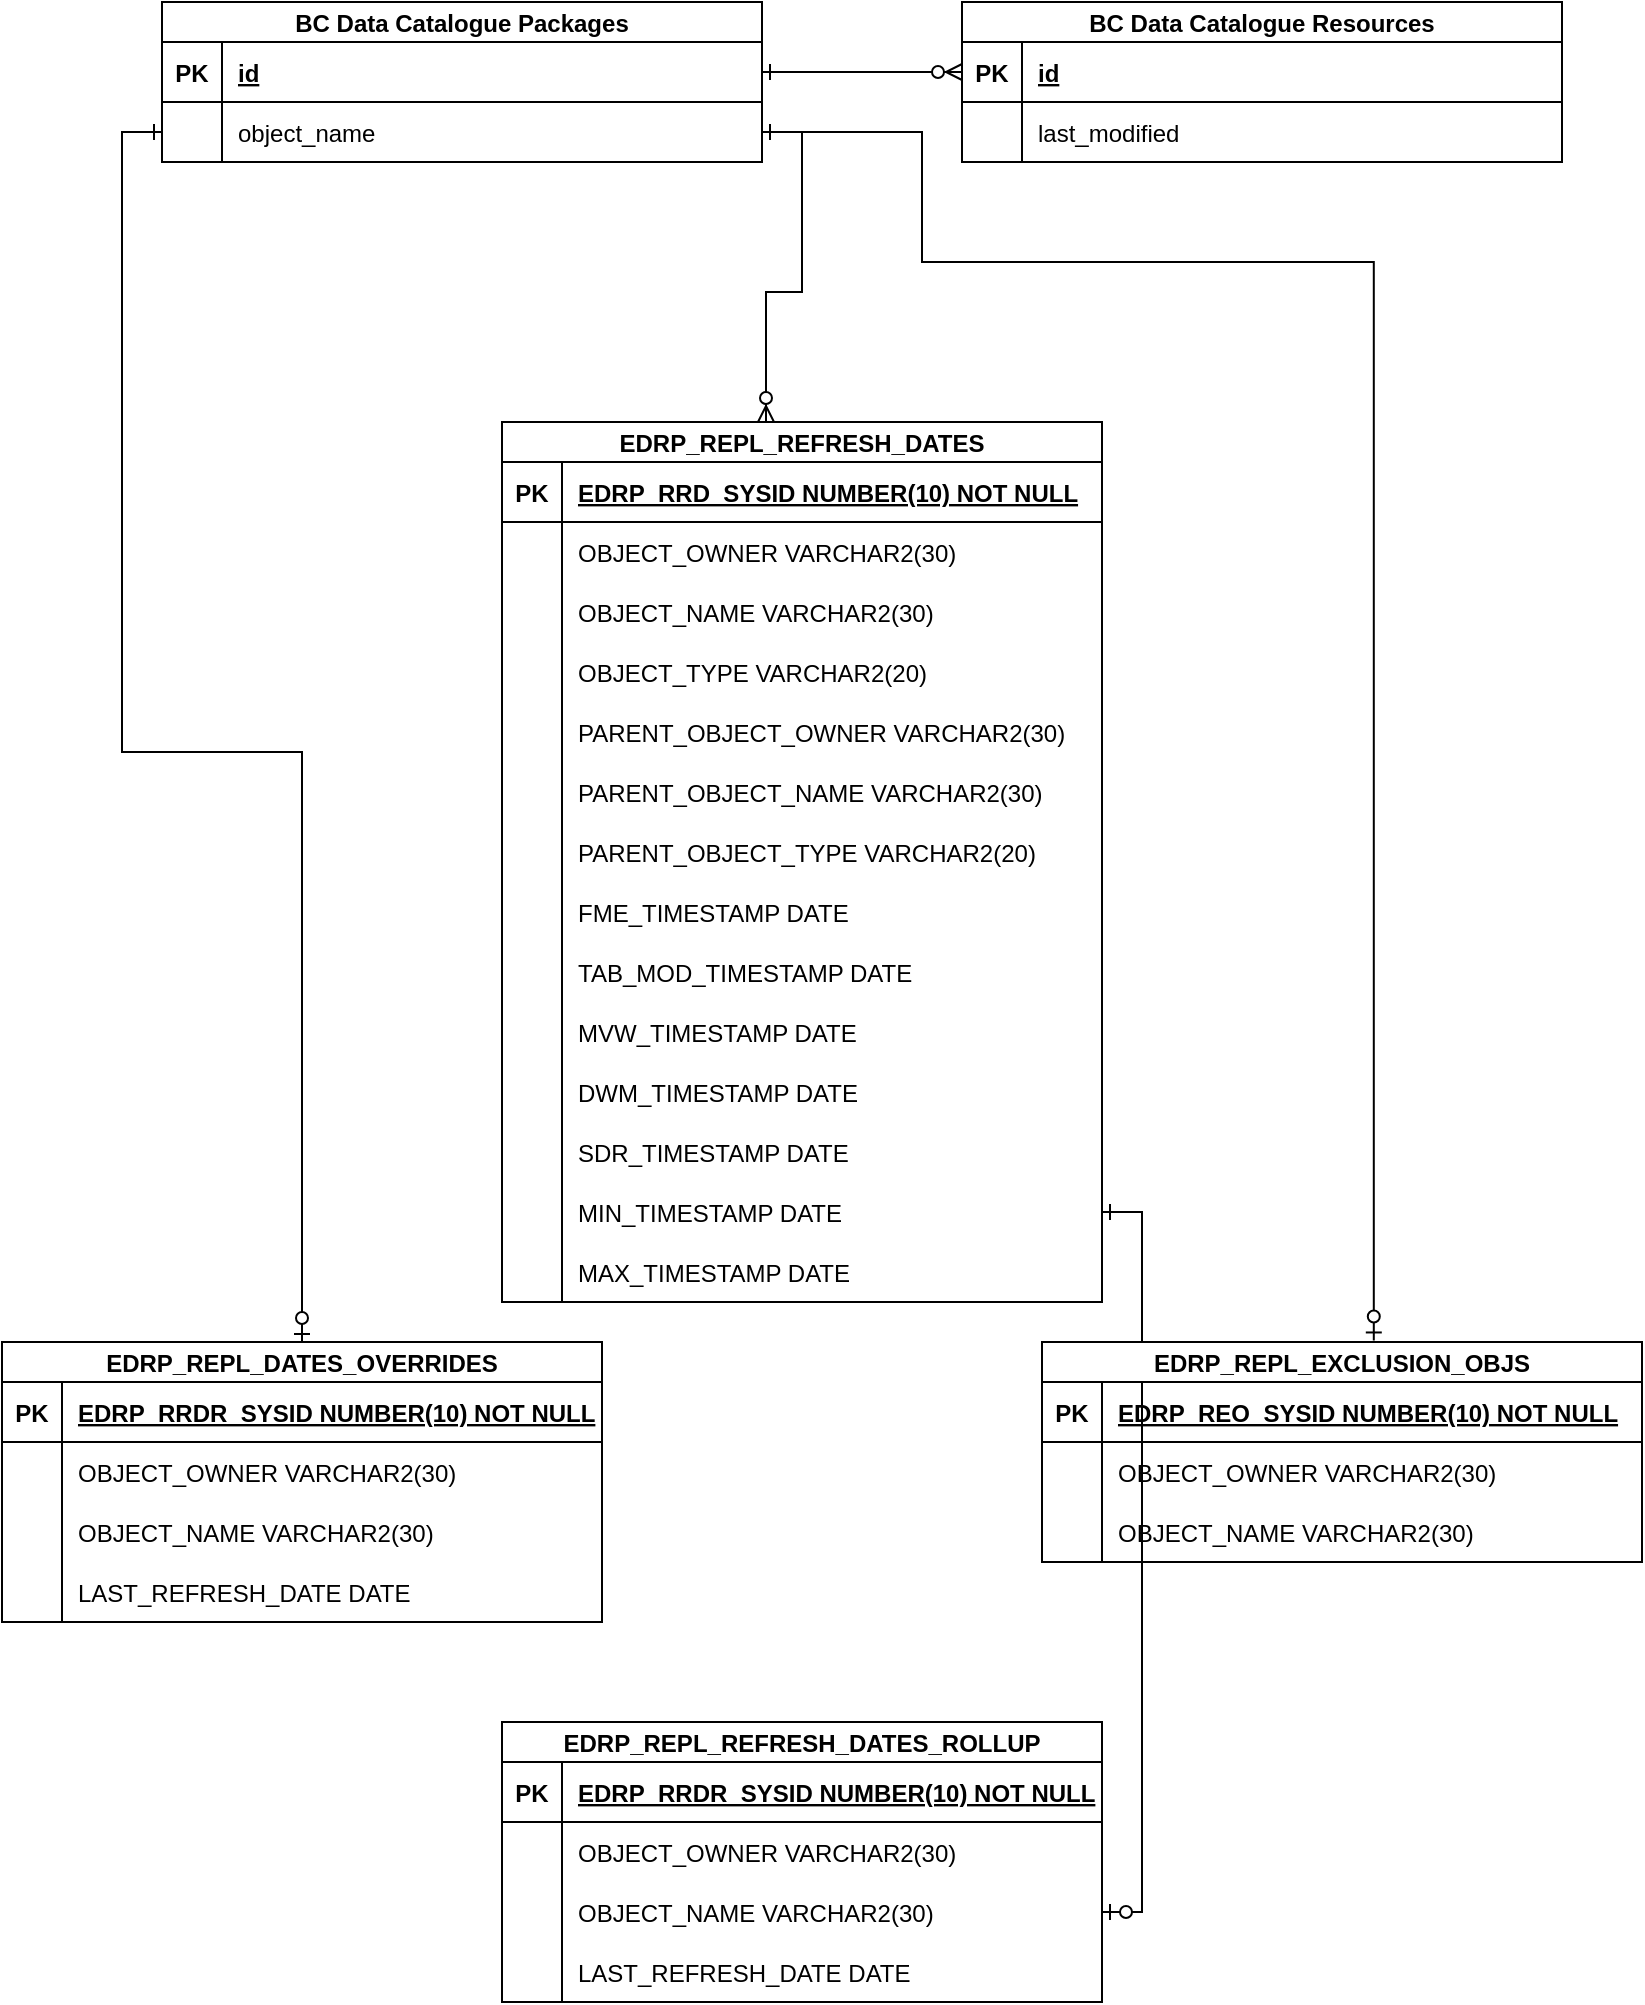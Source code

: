 <mxfile version="13.7.7" type="github">
  <diagram id="R2lEEEUBdFMjLlhIrx00" name="Page-1">
    <mxGraphModel dx="1550" dy="1813" grid="1" gridSize="10" guides="1" tooltips="1" connect="1" arrows="1" fold="1" page="1" pageScale="1" pageWidth="850" pageHeight="1100" math="0" shadow="0" extFonts="Permanent Marker^https://fonts.googleapis.com/css?family=Permanent+Marker">
      <root>
        <mxCell id="0" />
        <mxCell id="1" parent="0" />
        <mxCell id="LpbPCMTC6_ZlXAUZ8kHY-97" style="edgeStyle=orthogonalEdgeStyle;rounded=0;orthogonalLoop=1;jettySize=auto;html=1;exitX=1;exitY=0.5;exitDx=0;exitDy=0;startArrow=ERone;startFill=0;endArrow=ERzeroToOne;endFill=1;" edge="1" parent="1" source="LpbPCMTC6_ZlXAUZ8kHY-85" target="-gFBIiaaTFmmzirVs_EE-28">
          <mxGeometry relative="1" as="geometry" />
        </mxCell>
        <mxCell id="-gFBIiaaTFmmzirVs_EE-34" value="EDRP_REPL_REFRESH_DATES" style="shape=table;startSize=20;container=1;collapsible=1;childLayout=tableLayout;fixedRows=1;rowLines=0;fontStyle=1;align=center;resizeLast=1;" parent="1" vertex="1">
          <mxGeometry x="260" y="10" width="300" height="440" as="geometry">
            <mxRectangle x="120" y="120" width="100" height="30" as="alternateBounds" />
          </mxGeometry>
        </mxCell>
        <mxCell id="-gFBIiaaTFmmzirVs_EE-35" value="" style="shape=partialRectangle;collapsible=0;dropTarget=0;pointerEvents=0;fillColor=none;points=[[0,0.5],[1,0.5]];portConstraint=eastwest;top=0;left=0;right=0;bottom=1;" parent="-gFBIiaaTFmmzirVs_EE-34" vertex="1">
          <mxGeometry y="20" width="300" height="30" as="geometry" />
        </mxCell>
        <mxCell id="-gFBIiaaTFmmzirVs_EE-36" value="PK" style="shape=partialRectangle;overflow=hidden;connectable=0;fillColor=none;top=0;left=0;bottom=0;right=0;fontStyle=1;" parent="-gFBIiaaTFmmzirVs_EE-35" vertex="1">
          <mxGeometry width="30" height="30" as="geometry" />
        </mxCell>
        <mxCell id="-gFBIiaaTFmmzirVs_EE-37" value="EDRP_RRD_SYSID NUMBER(10) NOT NULL" style="shape=partialRectangle;overflow=hidden;connectable=0;fillColor=none;top=0;left=0;bottom=0;right=0;align=left;spacingLeft=6;fontStyle=5;" parent="-gFBIiaaTFmmzirVs_EE-35" vertex="1">
          <mxGeometry x="30" width="270" height="30" as="geometry" />
        </mxCell>
        <mxCell id="-gFBIiaaTFmmzirVs_EE-38" value="" style="shape=partialRectangle;collapsible=0;dropTarget=0;pointerEvents=0;fillColor=none;points=[[0,0.5],[1,0.5]];portConstraint=eastwest;top=0;left=0;right=0;bottom=0;" parent="-gFBIiaaTFmmzirVs_EE-34" vertex="1">
          <mxGeometry y="50" width="300" height="30" as="geometry" />
        </mxCell>
        <mxCell id="-gFBIiaaTFmmzirVs_EE-39" value="" style="shape=partialRectangle;overflow=hidden;connectable=0;fillColor=none;top=0;left=0;bottom=0;right=0;" parent="-gFBIiaaTFmmzirVs_EE-38" vertex="1">
          <mxGeometry width="30" height="30" as="geometry" />
        </mxCell>
        <mxCell id="-gFBIiaaTFmmzirVs_EE-40" value="OBJECT_OWNER VARCHAR2(30)" style="shape=partialRectangle;overflow=hidden;connectable=0;fillColor=none;top=0;left=0;bottom=0;right=0;align=left;spacingLeft=6;" parent="-gFBIiaaTFmmzirVs_EE-38" vertex="1">
          <mxGeometry x="30" width="270" height="30" as="geometry" />
        </mxCell>
        <mxCell id="-gFBIiaaTFmmzirVs_EE-41" value="" style="shape=partialRectangle;collapsible=0;dropTarget=0;pointerEvents=0;fillColor=none;points=[[0,0.5],[1,0.5]];portConstraint=eastwest;top=0;left=0;right=0;bottom=0;" parent="-gFBIiaaTFmmzirVs_EE-34" vertex="1">
          <mxGeometry y="80" width="300" height="30" as="geometry" />
        </mxCell>
        <mxCell id="-gFBIiaaTFmmzirVs_EE-42" value="" style="shape=partialRectangle;overflow=hidden;connectable=0;fillColor=none;top=0;left=0;bottom=0;right=0;" parent="-gFBIiaaTFmmzirVs_EE-41" vertex="1">
          <mxGeometry width="30" height="30" as="geometry" />
        </mxCell>
        <mxCell id="-gFBIiaaTFmmzirVs_EE-43" value="OBJECT_NAME VARCHAR2(30)" style="shape=partialRectangle;overflow=hidden;connectable=0;fillColor=none;top=0;left=0;bottom=0;right=0;align=left;spacingLeft=6;" parent="-gFBIiaaTFmmzirVs_EE-41" vertex="1">
          <mxGeometry x="30" width="270" height="30" as="geometry" />
        </mxCell>
        <mxCell id="-gFBIiaaTFmmzirVs_EE-44" value="" style="shape=partialRectangle;collapsible=0;dropTarget=0;pointerEvents=0;fillColor=none;points=[[0,0.5],[1,0.5]];portConstraint=eastwest;top=0;left=0;right=0;bottom=0;" parent="-gFBIiaaTFmmzirVs_EE-34" vertex="1">
          <mxGeometry y="110" width="300" height="30" as="geometry" />
        </mxCell>
        <mxCell id="-gFBIiaaTFmmzirVs_EE-45" value="" style="shape=partialRectangle;overflow=hidden;connectable=0;fillColor=none;top=0;left=0;bottom=0;right=0;" parent="-gFBIiaaTFmmzirVs_EE-44" vertex="1">
          <mxGeometry width="30" height="30" as="geometry" />
        </mxCell>
        <mxCell id="-gFBIiaaTFmmzirVs_EE-46" value="OBJECT_TYPE VARCHAR2(20)" style="shape=partialRectangle;overflow=hidden;connectable=0;fillColor=none;top=0;left=0;bottom=0;right=0;align=left;spacingLeft=6;" parent="-gFBIiaaTFmmzirVs_EE-44" vertex="1">
          <mxGeometry x="30" width="270" height="30" as="geometry" />
        </mxCell>
        <mxCell id="LpbPCMTC6_ZlXAUZ8kHY-16" value="" style="shape=partialRectangle;collapsible=0;dropTarget=0;pointerEvents=0;fillColor=none;points=[[0,0.5],[1,0.5]];portConstraint=eastwest;top=0;left=0;right=0;bottom=0;" vertex="1" parent="-gFBIiaaTFmmzirVs_EE-34">
          <mxGeometry y="140" width="300" height="30" as="geometry" />
        </mxCell>
        <mxCell id="LpbPCMTC6_ZlXAUZ8kHY-17" value="" style="shape=partialRectangle;overflow=hidden;connectable=0;fillColor=none;top=0;left=0;bottom=0;right=0;" vertex="1" parent="LpbPCMTC6_ZlXAUZ8kHY-16">
          <mxGeometry width="30" height="30" as="geometry" />
        </mxCell>
        <mxCell id="LpbPCMTC6_ZlXAUZ8kHY-18" value="PARENT_OBJECT_OWNER VARCHAR2(30)" style="shape=partialRectangle;overflow=hidden;connectable=0;fillColor=none;top=0;left=0;bottom=0;right=0;align=left;spacingLeft=6;" vertex="1" parent="LpbPCMTC6_ZlXAUZ8kHY-16">
          <mxGeometry x="30" width="270" height="30" as="geometry" />
        </mxCell>
        <mxCell id="LpbPCMTC6_ZlXAUZ8kHY-19" value="" style="shape=partialRectangle;collapsible=0;dropTarget=0;pointerEvents=0;fillColor=none;points=[[0,0.5],[1,0.5]];portConstraint=eastwest;top=0;left=0;right=0;bottom=0;" vertex="1" parent="-gFBIiaaTFmmzirVs_EE-34">
          <mxGeometry y="170" width="300" height="30" as="geometry" />
        </mxCell>
        <mxCell id="LpbPCMTC6_ZlXAUZ8kHY-20" value="" style="shape=partialRectangle;overflow=hidden;connectable=0;fillColor=none;top=0;left=0;bottom=0;right=0;" vertex="1" parent="LpbPCMTC6_ZlXAUZ8kHY-19">
          <mxGeometry width="30" height="30" as="geometry" />
        </mxCell>
        <mxCell id="LpbPCMTC6_ZlXAUZ8kHY-21" value="PARENT_OBJECT_NAME VARCHAR2(30)" style="shape=partialRectangle;overflow=hidden;connectable=0;fillColor=none;top=0;left=0;bottom=0;right=0;align=left;spacingLeft=6;" vertex="1" parent="LpbPCMTC6_ZlXAUZ8kHY-19">
          <mxGeometry x="30" width="270" height="30" as="geometry" />
        </mxCell>
        <mxCell id="LpbPCMTC6_ZlXAUZ8kHY-22" value="" style="shape=partialRectangle;collapsible=0;dropTarget=0;pointerEvents=0;fillColor=none;points=[[0,0.5],[1,0.5]];portConstraint=eastwest;top=0;left=0;right=0;bottom=0;" vertex="1" parent="-gFBIiaaTFmmzirVs_EE-34">
          <mxGeometry y="200" width="300" height="30" as="geometry" />
        </mxCell>
        <mxCell id="LpbPCMTC6_ZlXAUZ8kHY-23" value="" style="shape=partialRectangle;overflow=hidden;connectable=0;fillColor=none;top=0;left=0;bottom=0;right=0;" vertex="1" parent="LpbPCMTC6_ZlXAUZ8kHY-22">
          <mxGeometry width="30" height="30" as="geometry" />
        </mxCell>
        <mxCell id="LpbPCMTC6_ZlXAUZ8kHY-24" value="PARENT_OBJECT_TYPE VARCHAR2(20)" style="shape=partialRectangle;overflow=hidden;connectable=0;fillColor=none;top=0;left=0;bottom=0;right=0;align=left;spacingLeft=6;" vertex="1" parent="LpbPCMTC6_ZlXAUZ8kHY-22">
          <mxGeometry x="30" width="270" height="30" as="geometry" />
        </mxCell>
        <mxCell id="LpbPCMTC6_ZlXAUZ8kHY-69" value="" style="shape=partialRectangle;collapsible=0;dropTarget=0;pointerEvents=0;fillColor=none;points=[[0,0.5],[1,0.5]];portConstraint=eastwest;top=0;left=0;right=0;bottom=0;" vertex="1" parent="-gFBIiaaTFmmzirVs_EE-34">
          <mxGeometry y="230" width="300" height="30" as="geometry" />
        </mxCell>
        <mxCell id="LpbPCMTC6_ZlXAUZ8kHY-70" value="" style="shape=partialRectangle;overflow=hidden;connectable=0;fillColor=none;top=0;left=0;bottom=0;right=0;" vertex="1" parent="LpbPCMTC6_ZlXAUZ8kHY-69">
          <mxGeometry width="30" height="30" as="geometry" />
        </mxCell>
        <mxCell id="LpbPCMTC6_ZlXAUZ8kHY-71" value="FME_TIMESTAMP DATE" style="shape=partialRectangle;overflow=hidden;connectable=0;fillColor=none;top=0;left=0;bottom=0;right=0;align=left;spacingLeft=6;" vertex="1" parent="LpbPCMTC6_ZlXAUZ8kHY-69">
          <mxGeometry x="30" width="270" height="30" as="geometry" />
        </mxCell>
        <mxCell id="LpbPCMTC6_ZlXAUZ8kHY-73" value="" style="shape=partialRectangle;collapsible=0;dropTarget=0;pointerEvents=0;fillColor=none;points=[[0,0.5],[1,0.5]];portConstraint=eastwest;top=0;left=0;right=0;bottom=0;" vertex="1" parent="-gFBIiaaTFmmzirVs_EE-34">
          <mxGeometry y="260" width="300" height="30" as="geometry" />
        </mxCell>
        <mxCell id="LpbPCMTC6_ZlXAUZ8kHY-74" value="" style="shape=partialRectangle;overflow=hidden;connectable=0;fillColor=none;top=0;left=0;bottom=0;right=0;" vertex="1" parent="LpbPCMTC6_ZlXAUZ8kHY-73">
          <mxGeometry width="30" height="30" as="geometry" />
        </mxCell>
        <mxCell id="LpbPCMTC6_ZlXAUZ8kHY-75" value="TAB_MOD_TIMESTAMP DATE" style="shape=partialRectangle;overflow=hidden;connectable=0;fillColor=none;top=0;left=0;bottom=0;right=0;align=left;spacingLeft=6;" vertex="1" parent="LpbPCMTC6_ZlXAUZ8kHY-73">
          <mxGeometry x="30" width="270" height="30" as="geometry" />
        </mxCell>
        <mxCell id="LpbPCMTC6_ZlXAUZ8kHY-76" value="" style="shape=partialRectangle;collapsible=0;dropTarget=0;pointerEvents=0;fillColor=none;points=[[0,0.5],[1,0.5]];portConstraint=eastwest;top=0;left=0;right=0;bottom=0;" vertex="1" parent="-gFBIiaaTFmmzirVs_EE-34">
          <mxGeometry y="290" width="300" height="30" as="geometry" />
        </mxCell>
        <mxCell id="LpbPCMTC6_ZlXAUZ8kHY-77" value="" style="shape=partialRectangle;overflow=hidden;connectable=0;fillColor=none;top=0;left=0;bottom=0;right=0;" vertex="1" parent="LpbPCMTC6_ZlXAUZ8kHY-76">
          <mxGeometry width="30" height="30" as="geometry" />
        </mxCell>
        <mxCell id="LpbPCMTC6_ZlXAUZ8kHY-78" value="MVW_TIMESTAMP DATE" style="shape=partialRectangle;overflow=hidden;connectable=0;fillColor=none;top=0;left=0;bottom=0;right=0;align=left;spacingLeft=6;" vertex="1" parent="LpbPCMTC6_ZlXAUZ8kHY-76">
          <mxGeometry x="30" width="270" height="30" as="geometry" />
        </mxCell>
        <mxCell id="LpbPCMTC6_ZlXAUZ8kHY-79" value="" style="shape=partialRectangle;collapsible=0;dropTarget=0;pointerEvents=0;fillColor=none;points=[[0,0.5],[1,0.5]];portConstraint=eastwest;top=0;left=0;right=0;bottom=0;" vertex="1" parent="-gFBIiaaTFmmzirVs_EE-34">
          <mxGeometry y="320" width="300" height="30" as="geometry" />
        </mxCell>
        <mxCell id="LpbPCMTC6_ZlXAUZ8kHY-80" value="" style="shape=partialRectangle;overflow=hidden;connectable=0;fillColor=none;top=0;left=0;bottom=0;right=0;" vertex="1" parent="LpbPCMTC6_ZlXAUZ8kHY-79">
          <mxGeometry width="30" height="30" as="geometry" />
        </mxCell>
        <mxCell id="LpbPCMTC6_ZlXAUZ8kHY-81" value="DWM_TIMESTAMP DATE" style="shape=partialRectangle;overflow=hidden;connectable=0;fillColor=none;top=0;left=0;bottom=0;right=0;align=left;spacingLeft=6;" vertex="1" parent="LpbPCMTC6_ZlXAUZ8kHY-79">
          <mxGeometry x="30" width="270" height="30" as="geometry" />
        </mxCell>
        <mxCell id="LpbPCMTC6_ZlXAUZ8kHY-82" value="" style="shape=partialRectangle;collapsible=0;dropTarget=0;pointerEvents=0;fillColor=none;points=[[0,0.5],[1,0.5]];portConstraint=eastwest;top=0;left=0;right=0;bottom=0;" vertex="1" parent="-gFBIiaaTFmmzirVs_EE-34">
          <mxGeometry y="350" width="300" height="30" as="geometry" />
        </mxCell>
        <mxCell id="LpbPCMTC6_ZlXAUZ8kHY-83" value="" style="shape=partialRectangle;overflow=hidden;connectable=0;fillColor=none;top=0;left=0;bottom=0;right=0;" vertex="1" parent="LpbPCMTC6_ZlXAUZ8kHY-82">
          <mxGeometry width="30" height="30" as="geometry" />
        </mxCell>
        <mxCell id="LpbPCMTC6_ZlXAUZ8kHY-84" value="SDR_TIMESTAMP DATE" style="shape=partialRectangle;overflow=hidden;connectable=0;fillColor=none;top=0;left=0;bottom=0;right=0;align=left;spacingLeft=6;" vertex="1" parent="LpbPCMTC6_ZlXAUZ8kHY-82">
          <mxGeometry x="30" width="270" height="30" as="geometry" />
        </mxCell>
        <mxCell id="LpbPCMTC6_ZlXAUZ8kHY-85" value="" style="shape=partialRectangle;collapsible=0;dropTarget=0;pointerEvents=0;fillColor=none;points=[[0,0.5],[1,0.5]];portConstraint=eastwest;top=0;left=0;right=0;bottom=0;" vertex="1" parent="-gFBIiaaTFmmzirVs_EE-34">
          <mxGeometry y="380" width="300" height="30" as="geometry" />
        </mxCell>
        <mxCell id="LpbPCMTC6_ZlXAUZ8kHY-86" value="" style="shape=partialRectangle;overflow=hidden;connectable=0;fillColor=none;top=0;left=0;bottom=0;right=0;" vertex="1" parent="LpbPCMTC6_ZlXAUZ8kHY-85">
          <mxGeometry width="30" height="30" as="geometry" />
        </mxCell>
        <mxCell id="LpbPCMTC6_ZlXAUZ8kHY-87" value="MIN_TIMESTAMP DATE" style="shape=partialRectangle;overflow=hidden;connectable=0;fillColor=none;top=0;left=0;bottom=0;right=0;align=left;spacingLeft=6;" vertex="1" parent="LpbPCMTC6_ZlXAUZ8kHY-85">
          <mxGeometry x="30" width="270" height="30" as="geometry" />
        </mxCell>
        <mxCell id="LpbPCMTC6_ZlXAUZ8kHY-88" value="" style="shape=partialRectangle;collapsible=0;dropTarget=0;pointerEvents=0;fillColor=none;points=[[0,0.5],[1,0.5]];portConstraint=eastwest;top=0;left=0;right=0;bottom=0;" vertex="1" parent="-gFBIiaaTFmmzirVs_EE-34">
          <mxGeometry y="410" width="300" height="30" as="geometry" />
        </mxCell>
        <mxCell id="LpbPCMTC6_ZlXAUZ8kHY-89" value="" style="shape=partialRectangle;overflow=hidden;connectable=0;fillColor=none;top=0;left=0;bottom=0;right=0;" vertex="1" parent="LpbPCMTC6_ZlXAUZ8kHY-88">
          <mxGeometry width="30" height="30" as="geometry" />
        </mxCell>
        <mxCell id="LpbPCMTC6_ZlXAUZ8kHY-90" value="MAX_TIMESTAMP DATE" style="shape=partialRectangle;overflow=hidden;connectable=0;fillColor=none;top=0;left=0;bottom=0;right=0;align=left;spacingLeft=6;" vertex="1" parent="LpbPCMTC6_ZlXAUZ8kHY-88">
          <mxGeometry x="30" width="270" height="30" as="geometry" />
        </mxCell>
        <mxCell id="C-vyLk0tnHw3VtMMgP7b-23" value="EDRP_REPL_DATES_OVERRIDES" style="shape=table;startSize=20;container=1;collapsible=1;childLayout=tableLayout;fixedRows=1;rowLines=0;fontStyle=1;align=center;resizeLast=1;" parent="1" vertex="1">
          <mxGeometry x="10" y="470" width="300" height="140" as="geometry">
            <mxRectangle x="120" y="120" width="100" height="30" as="alternateBounds" />
          </mxGeometry>
        </mxCell>
        <mxCell id="C-vyLk0tnHw3VtMMgP7b-24" value="" style="shape=partialRectangle;collapsible=0;dropTarget=0;pointerEvents=0;fillColor=none;points=[[0,0.5],[1,0.5]];portConstraint=eastwest;top=0;left=0;right=0;bottom=1;" parent="C-vyLk0tnHw3VtMMgP7b-23" vertex="1">
          <mxGeometry y="20" width="300" height="30" as="geometry" />
        </mxCell>
        <mxCell id="C-vyLk0tnHw3VtMMgP7b-25" value="PK" style="shape=partialRectangle;overflow=hidden;connectable=0;fillColor=none;top=0;left=0;bottom=0;right=0;fontStyle=1;" parent="C-vyLk0tnHw3VtMMgP7b-24" vertex="1">
          <mxGeometry width="30" height="30" as="geometry" />
        </mxCell>
        <mxCell id="C-vyLk0tnHw3VtMMgP7b-26" value="EDRP_RRDR_SYSID NUMBER(10) NOT NULL" style="shape=partialRectangle;overflow=hidden;connectable=0;fillColor=none;top=0;left=0;bottom=0;right=0;align=left;spacingLeft=6;fontStyle=5;" parent="C-vyLk0tnHw3VtMMgP7b-24" vertex="1">
          <mxGeometry x="30" width="270" height="30" as="geometry" />
        </mxCell>
        <mxCell id="-gFBIiaaTFmmzirVs_EE-1" value="" style="shape=partialRectangle;collapsible=0;dropTarget=0;pointerEvents=0;fillColor=none;points=[[0,0.5],[1,0.5]];portConstraint=eastwest;top=0;left=0;right=0;bottom=0;" parent="C-vyLk0tnHw3VtMMgP7b-23" vertex="1">
          <mxGeometry y="50" width="300" height="30" as="geometry" />
        </mxCell>
        <mxCell id="-gFBIiaaTFmmzirVs_EE-2" value="" style="shape=partialRectangle;overflow=hidden;connectable=0;fillColor=none;top=0;left=0;bottom=0;right=0;" parent="-gFBIiaaTFmmzirVs_EE-1" vertex="1">
          <mxGeometry width="30" height="30" as="geometry" />
        </mxCell>
        <mxCell id="-gFBIiaaTFmmzirVs_EE-3" value="OBJECT_OWNER VARCHAR2(30)" style="shape=partialRectangle;overflow=hidden;connectable=0;fillColor=none;top=0;left=0;bottom=0;right=0;align=left;spacingLeft=6;" parent="-gFBIiaaTFmmzirVs_EE-1" vertex="1">
          <mxGeometry x="30" width="270" height="30" as="geometry" />
        </mxCell>
        <mxCell id="-gFBIiaaTFmmzirVs_EE-4" value="" style="shape=partialRectangle;collapsible=0;dropTarget=0;pointerEvents=0;fillColor=none;points=[[0,0.5],[1,0.5]];portConstraint=eastwest;top=0;left=0;right=0;bottom=0;" parent="C-vyLk0tnHw3VtMMgP7b-23" vertex="1">
          <mxGeometry y="80" width="300" height="30" as="geometry" />
        </mxCell>
        <mxCell id="-gFBIiaaTFmmzirVs_EE-5" value="" style="shape=partialRectangle;overflow=hidden;connectable=0;fillColor=none;top=0;left=0;bottom=0;right=0;" parent="-gFBIiaaTFmmzirVs_EE-4" vertex="1">
          <mxGeometry width="30" height="30" as="geometry" />
        </mxCell>
        <mxCell id="-gFBIiaaTFmmzirVs_EE-6" value="OBJECT_NAME VARCHAR2(30)" style="shape=partialRectangle;overflow=hidden;connectable=0;fillColor=none;top=0;left=0;bottom=0;right=0;align=left;spacingLeft=6;" parent="-gFBIiaaTFmmzirVs_EE-4" vertex="1">
          <mxGeometry x="30" width="270" height="30" as="geometry" />
        </mxCell>
        <mxCell id="C-vyLk0tnHw3VtMMgP7b-27" value="" style="shape=partialRectangle;collapsible=0;dropTarget=0;pointerEvents=0;fillColor=none;points=[[0,0.5],[1,0.5]];portConstraint=eastwest;top=0;left=0;right=0;bottom=0;" parent="C-vyLk0tnHw3VtMMgP7b-23" vertex="1">
          <mxGeometry y="110" width="300" height="30" as="geometry" />
        </mxCell>
        <mxCell id="C-vyLk0tnHw3VtMMgP7b-28" value="" style="shape=partialRectangle;overflow=hidden;connectable=0;fillColor=none;top=0;left=0;bottom=0;right=0;" parent="C-vyLk0tnHw3VtMMgP7b-27" vertex="1">
          <mxGeometry width="30" height="30" as="geometry" />
        </mxCell>
        <mxCell id="C-vyLk0tnHw3VtMMgP7b-29" value="LAST_REFRESH_DATE DATE" style="shape=partialRectangle;overflow=hidden;connectable=0;fillColor=none;top=0;left=0;bottom=0;right=0;align=left;spacingLeft=6;" parent="C-vyLk0tnHw3VtMMgP7b-27" vertex="1">
          <mxGeometry x="30" width="270" height="30" as="geometry" />
        </mxCell>
        <mxCell id="LpbPCMTC6_ZlXAUZ8kHY-91" style="edgeStyle=orthogonalEdgeStyle;rounded=0;orthogonalLoop=1;jettySize=auto;html=1;exitX=1;exitY=0.5;exitDx=0;exitDy=0;entryX=0.44;entryY=0;entryDx=0;entryDy=0;entryPerimeter=0;endArrow=ERzeroToMany;endFill=1;startArrow=ERone;startFill=0;" edge="1" parent="1" source="-gFBIiaaTFmmzirVs_EE-51" target="-gFBIiaaTFmmzirVs_EE-34">
          <mxGeometry relative="1" as="geometry" />
        </mxCell>
        <mxCell id="LpbPCMTC6_ZlXAUZ8kHY-92" style="edgeStyle=orthogonalEdgeStyle;rounded=0;orthogonalLoop=1;jettySize=auto;html=1;exitX=1;exitY=0.5;exitDx=0;exitDy=0;entryX=0;entryY=0.5;entryDx=0;entryDy=0;startArrow=ERone;startFill=0;endArrow=ERzeroToMany;endFill=1;" edge="1" parent="1" source="-gFBIiaaTFmmzirVs_EE-60" target="LpbPCMTC6_ZlXAUZ8kHY-2">
          <mxGeometry relative="1" as="geometry" />
        </mxCell>
        <mxCell id="LpbPCMTC6_ZlXAUZ8kHY-93" style="edgeStyle=orthogonalEdgeStyle;rounded=0;orthogonalLoop=1;jettySize=auto;html=1;exitX=0;exitY=0.5;exitDx=0;exitDy=0;entryX=0.5;entryY=0;entryDx=0;entryDy=0;startArrow=ERone;startFill=0;endArrow=ERzeroToOne;endFill=1;" edge="1" parent="1" source="-gFBIiaaTFmmzirVs_EE-51" target="C-vyLk0tnHw3VtMMgP7b-23">
          <mxGeometry relative="1" as="geometry" />
        </mxCell>
        <mxCell id="-gFBIiaaTFmmzirVs_EE-8" value="EDRP_REPL_EXCLUSION_OBJS" style="shape=table;startSize=20;container=1;collapsible=1;childLayout=tableLayout;fixedRows=1;rowLines=0;fontStyle=1;align=center;resizeLast=1;" parent="1" vertex="1">
          <mxGeometry x="530" y="470" width="300" height="110" as="geometry">
            <mxRectangle x="120" y="120" width="100" height="30" as="alternateBounds" />
          </mxGeometry>
        </mxCell>
        <mxCell id="-gFBIiaaTFmmzirVs_EE-9" value="" style="shape=partialRectangle;collapsible=0;dropTarget=0;pointerEvents=0;fillColor=none;points=[[0,0.5],[1,0.5]];portConstraint=eastwest;top=0;left=0;right=0;bottom=1;" parent="-gFBIiaaTFmmzirVs_EE-8" vertex="1">
          <mxGeometry y="20" width="300" height="30" as="geometry" />
        </mxCell>
        <mxCell id="-gFBIiaaTFmmzirVs_EE-10" value="PK" style="shape=partialRectangle;overflow=hidden;connectable=0;fillColor=none;top=0;left=0;bottom=0;right=0;fontStyle=1;" parent="-gFBIiaaTFmmzirVs_EE-9" vertex="1">
          <mxGeometry width="30" height="30" as="geometry" />
        </mxCell>
        <mxCell id="-gFBIiaaTFmmzirVs_EE-11" value="EDRP_REO_SYSID NUMBER(10) NOT NULL" style="shape=partialRectangle;overflow=hidden;connectable=0;fillColor=none;top=0;left=0;bottom=0;right=0;align=left;spacingLeft=6;fontStyle=5;" parent="-gFBIiaaTFmmzirVs_EE-9" vertex="1">
          <mxGeometry x="30" width="270" height="30" as="geometry" />
        </mxCell>
        <mxCell id="-gFBIiaaTFmmzirVs_EE-12" value="" style="shape=partialRectangle;collapsible=0;dropTarget=0;pointerEvents=0;fillColor=none;points=[[0,0.5],[1,0.5]];portConstraint=eastwest;top=0;left=0;right=0;bottom=0;" parent="-gFBIiaaTFmmzirVs_EE-8" vertex="1">
          <mxGeometry y="50" width="300" height="30" as="geometry" />
        </mxCell>
        <mxCell id="-gFBIiaaTFmmzirVs_EE-13" value="" style="shape=partialRectangle;overflow=hidden;connectable=0;fillColor=none;top=0;left=0;bottom=0;right=0;" parent="-gFBIiaaTFmmzirVs_EE-12" vertex="1">
          <mxGeometry width="30" height="30" as="geometry" />
        </mxCell>
        <mxCell id="-gFBIiaaTFmmzirVs_EE-14" value="OBJECT_OWNER VARCHAR2(30)" style="shape=partialRectangle;overflow=hidden;connectable=0;fillColor=none;top=0;left=0;bottom=0;right=0;align=left;spacingLeft=6;" parent="-gFBIiaaTFmmzirVs_EE-12" vertex="1">
          <mxGeometry x="30" width="270" height="30" as="geometry" />
        </mxCell>
        <mxCell id="-gFBIiaaTFmmzirVs_EE-15" value="" style="shape=partialRectangle;collapsible=0;dropTarget=0;pointerEvents=0;fillColor=none;points=[[0,0.5],[1,0.5]];portConstraint=eastwest;top=0;left=0;right=0;bottom=0;" parent="-gFBIiaaTFmmzirVs_EE-8" vertex="1">
          <mxGeometry y="80" width="300" height="30" as="geometry" />
        </mxCell>
        <mxCell id="-gFBIiaaTFmmzirVs_EE-16" value="" style="shape=partialRectangle;overflow=hidden;connectable=0;fillColor=none;top=0;left=0;bottom=0;right=0;" parent="-gFBIiaaTFmmzirVs_EE-15" vertex="1">
          <mxGeometry width="30" height="30" as="geometry" />
        </mxCell>
        <mxCell id="-gFBIiaaTFmmzirVs_EE-17" value="OBJECT_NAME VARCHAR2(30)" style="shape=partialRectangle;overflow=hidden;connectable=0;fillColor=none;top=0;left=0;bottom=0;right=0;align=left;spacingLeft=6;" parent="-gFBIiaaTFmmzirVs_EE-15" vertex="1">
          <mxGeometry x="30" width="270" height="30" as="geometry" />
        </mxCell>
        <mxCell id="LpbPCMTC6_ZlXAUZ8kHY-1" value="BC Data Catalogue Resources" style="shape=table;startSize=20;container=1;collapsible=1;childLayout=tableLayout;fixedRows=1;rowLines=0;fontStyle=1;align=center;resizeLast=1;" vertex="1" parent="1">
          <mxGeometry x="490" y="-200" width="300" height="80" as="geometry">
            <mxRectangle x="120" y="120" width="100" height="30" as="alternateBounds" />
          </mxGeometry>
        </mxCell>
        <mxCell id="LpbPCMTC6_ZlXAUZ8kHY-2" value="" style="shape=partialRectangle;collapsible=0;dropTarget=0;pointerEvents=0;fillColor=none;points=[[0,0.5],[1,0.5]];portConstraint=eastwest;top=0;left=0;right=0;bottom=1;" vertex="1" parent="LpbPCMTC6_ZlXAUZ8kHY-1">
          <mxGeometry y="20" width="300" height="30" as="geometry" />
        </mxCell>
        <mxCell id="LpbPCMTC6_ZlXAUZ8kHY-3" value="PK" style="shape=partialRectangle;overflow=hidden;connectable=0;fillColor=none;top=0;left=0;bottom=0;right=0;fontStyle=1;" vertex="1" parent="LpbPCMTC6_ZlXAUZ8kHY-2">
          <mxGeometry width="30" height="30" as="geometry" />
        </mxCell>
        <mxCell id="LpbPCMTC6_ZlXAUZ8kHY-4" value="id" style="shape=partialRectangle;overflow=hidden;connectable=0;fillColor=none;top=0;left=0;bottom=0;right=0;align=left;spacingLeft=6;fontStyle=5;" vertex="1" parent="LpbPCMTC6_ZlXAUZ8kHY-2">
          <mxGeometry x="30" width="270" height="30" as="geometry" />
        </mxCell>
        <mxCell id="LpbPCMTC6_ZlXAUZ8kHY-5" value="" style="shape=partialRectangle;collapsible=0;dropTarget=0;pointerEvents=0;fillColor=none;points=[[0,0.5],[1,0.5]];portConstraint=eastwest;top=0;left=0;right=0;bottom=0;" vertex="1" parent="LpbPCMTC6_ZlXAUZ8kHY-1">
          <mxGeometry y="50" width="300" height="30" as="geometry" />
        </mxCell>
        <mxCell id="LpbPCMTC6_ZlXAUZ8kHY-6" value="" style="shape=partialRectangle;overflow=hidden;connectable=0;fillColor=none;top=0;left=0;bottom=0;right=0;" vertex="1" parent="LpbPCMTC6_ZlXAUZ8kHY-5">
          <mxGeometry width="30" height="30" as="geometry" />
        </mxCell>
        <mxCell id="LpbPCMTC6_ZlXAUZ8kHY-7" value="last_modified" style="shape=partialRectangle;overflow=hidden;connectable=0;fillColor=none;top=0;left=0;bottom=0;right=0;align=left;spacingLeft=6;" vertex="1" parent="LpbPCMTC6_ZlXAUZ8kHY-5">
          <mxGeometry x="30" width="270" height="30" as="geometry" />
        </mxCell>
        <mxCell id="-gFBIiaaTFmmzirVs_EE-47" value="BC Data Catalogue Packages" style="shape=table;startSize=20;container=1;collapsible=1;childLayout=tableLayout;fixedRows=1;rowLines=0;fontStyle=1;align=center;resizeLast=1;" parent="1" vertex="1">
          <mxGeometry x="90" y="-200" width="300" height="80" as="geometry">
            <mxRectangle x="120" y="120" width="100" height="30" as="alternateBounds" />
          </mxGeometry>
        </mxCell>
        <mxCell id="-gFBIiaaTFmmzirVs_EE-60" value="" style="shape=partialRectangle;collapsible=0;dropTarget=0;pointerEvents=0;fillColor=none;points=[[0,0.5],[1,0.5]];portConstraint=eastwest;top=0;left=0;right=0;bottom=1;" parent="-gFBIiaaTFmmzirVs_EE-47" vertex="1">
          <mxGeometry y="20" width="300" height="30" as="geometry" />
        </mxCell>
        <mxCell id="-gFBIiaaTFmmzirVs_EE-61" value="PK" style="shape=partialRectangle;overflow=hidden;connectable=0;fillColor=none;top=0;left=0;bottom=0;right=0;fontStyle=1;" parent="-gFBIiaaTFmmzirVs_EE-60" vertex="1">
          <mxGeometry width="30" height="30" as="geometry" />
        </mxCell>
        <mxCell id="-gFBIiaaTFmmzirVs_EE-62" value="id" style="shape=partialRectangle;overflow=hidden;connectable=0;fillColor=none;top=0;left=0;bottom=0;right=0;align=left;spacingLeft=6;fontStyle=5;" parent="-gFBIiaaTFmmzirVs_EE-60" vertex="1">
          <mxGeometry x="30" width="270" height="30" as="geometry" />
        </mxCell>
        <mxCell id="-gFBIiaaTFmmzirVs_EE-51" value="" style="shape=partialRectangle;collapsible=0;dropTarget=0;pointerEvents=0;fillColor=none;points=[[0,0.5],[1,0.5]];portConstraint=eastwest;top=0;left=0;right=0;bottom=0;" parent="-gFBIiaaTFmmzirVs_EE-47" vertex="1">
          <mxGeometry y="50" width="300" height="30" as="geometry" />
        </mxCell>
        <mxCell id="-gFBIiaaTFmmzirVs_EE-52" value="" style="shape=partialRectangle;overflow=hidden;connectable=0;fillColor=none;top=0;left=0;bottom=0;right=0;" parent="-gFBIiaaTFmmzirVs_EE-51" vertex="1">
          <mxGeometry width="30" height="30" as="geometry" />
        </mxCell>
        <mxCell id="-gFBIiaaTFmmzirVs_EE-53" value="object_name" style="shape=partialRectangle;overflow=hidden;connectable=0;fillColor=none;top=0;left=0;bottom=0;right=0;align=left;spacingLeft=6;" parent="-gFBIiaaTFmmzirVs_EE-51" vertex="1">
          <mxGeometry x="30" width="270" height="30" as="geometry" />
        </mxCell>
        <mxCell id="LpbPCMTC6_ZlXAUZ8kHY-95" style="edgeStyle=orthogonalEdgeStyle;rounded=0;orthogonalLoop=1;jettySize=auto;html=1;exitX=1;exitY=0.5;exitDx=0;exitDy=0;entryX=0.553;entryY=-0.007;entryDx=0;entryDy=0;entryPerimeter=0;startArrow=ERone;startFill=0;endArrow=ERzeroToOne;endFill=1;" edge="1" parent="1" source="-gFBIiaaTFmmzirVs_EE-51" target="-gFBIiaaTFmmzirVs_EE-8">
          <mxGeometry relative="1" as="geometry">
            <Array as="points">
              <mxPoint x="470" y="-135" />
              <mxPoint x="470" y="-70" />
              <mxPoint x="696" y="-70" />
            </Array>
          </mxGeometry>
        </mxCell>
        <mxCell id="-gFBIiaaTFmmzirVs_EE-21" value="EDRP_REPL_REFRESH_DATES_ROLLUP" style="shape=table;startSize=20;container=1;collapsible=1;childLayout=tableLayout;fixedRows=1;rowLines=0;fontStyle=1;align=center;resizeLast=1;" parent="1" vertex="1">
          <mxGeometry x="260" y="660" width="300" height="140" as="geometry">
            <mxRectangle x="120" y="120" width="100" height="30" as="alternateBounds" />
          </mxGeometry>
        </mxCell>
        <mxCell id="-gFBIiaaTFmmzirVs_EE-22" value="" style="shape=partialRectangle;collapsible=0;dropTarget=0;pointerEvents=0;fillColor=none;points=[[0,0.5],[1,0.5]];portConstraint=eastwest;top=0;left=0;right=0;bottom=1;" parent="-gFBIiaaTFmmzirVs_EE-21" vertex="1">
          <mxGeometry y="20" width="300" height="30" as="geometry" />
        </mxCell>
        <mxCell id="-gFBIiaaTFmmzirVs_EE-23" value="PK" style="shape=partialRectangle;overflow=hidden;connectable=0;fillColor=none;top=0;left=0;bottom=0;right=0;fontStyle=1;" parent="-gFBIiaaTFmmzirVs_EE-22" vertex="1">
          <mxGeometry width="30" height="30" as="geometry" />
        </mxCell>
        <mxCell id="-gFBIiaaTFmmzirVs_EE-24" value="EDRP_RRDR_SYSID NUMBER(10) NOT NULL" style="shape=partialRectangle;overflow=hidden;connectable=0;fillColor=none;top=0;left=0;bottom=0;right=0;align=left;spacingLeft=6;fontStyle=5;" parent="-gFBIiaaTFmmzirVs_EE-22" vertex="1">
          <mxGeometry x="30" width="270" height="30" as="geometry" />
        </mxCell>
        <mxCell id="-gFBIiaaTFmmzirVs_EE-25" value="" style="shape=partialRectangle;collapsible=0;dropTarget=0;pointerEvents=0;fillColor=none;points=[[0,0.5],[1,0.5]];portConstraint=eastwest;top=0;left=0;right=0;bottom=0;" parent="-gFBIiaaTFmmzirVs_EE-21" vertex="1">
          <mxGeometry y="50" width="300" height="30" as="geometry" />
        </mxCell>
        <mxCell id="-gFBIiaaTFmmzirVs_EE-26" value="" style="shape=partialRectangle;overflow=hidden;connectable=0;fillColor=none;top=0;left=0;bottom=0;right=0;" parent="-gFBIiaaTFmmzirVs_EE-25" vertex="1">
          <mxGeometry width="30" height="30" as="geometry" />
        </mxCell>
        <mxCell id="-gFBIiaaTFmmzirVs_EE-27" value="OBJECT_OWNER VARCHAR2(30)" style="shape=partialRectangle;overflow=hidden;connectable=0;fillColor=none;top=0;left=0;bottom=0;right=0;align=left;spacingLeft=6;" parent="-gFBIiaaTFmmzirVs_EE-25" vertex="1">
          <mxGeometry x="30" width="270" height="30" as="geometry" />
        </mxCell>
        <mxCell id="-gFBIiaaTFmmzirVs_EE-28" value="" style="shape=partialRectangle;collapsible=0;dropTarget=0;pointerEvents=0;fillColor=none;points=[[0,0.5],[1,0.5]];portConstraint=eastwest;top=0;left=0;right=0;bottom=0;" parent="-gFBIiaaTFmmzirVs_EE-21" vertex="1">
          <mxGeometry y="80" width="300" height="30" as="geometry" />
        </mxCell>
        <mxCell id="-gFBIiaaTFmmzirVs_EE-29" value="" style="shape=partialRectangle;overflow=hidden;connectable=0;fillColor=none;top=0;left=0;bottom=0;right=0;" parent="-gFBIiaaTFmmzirVs_EE-28" vertex="1">
          <mxGeometry width="30" height="30" as="geometry" />
        </mxCell>
        <mxCell id="-gFBIiaaTFmmzirVs_EE-30" value="OBJECT_NAME VARCHAR2(30)" style="shape=partialRectangle;overflow=hidden;connectable=0;fillColor=none;top=0;left=0;bottom=0;right=0;align=left;spacingLeft=6;" parent="-gFBIiaaTFmmzirVs_EE-28" vertex="1">
          <mxGeometry x="30" width="270" height="30" as="geometry" />
        </mxCell>
        <mxCell id="-gFBIiaaTFmmzirVs_EE-31" value="" style="shape=partialRectangle;collapsible=0;dropTarget=0;pointerEvents=0;fillColor=none;points=[[0,0.5],[1,0.5]];portConstraint=eastwest;top=0;left=0;right=0;bottom=0;" parent="-gFBIiaaTFmmzirVs_EE-21" vertex="1">
          <mxGeometry y="110" width="300" height="30" as="geometry" />
        </mxCell>
        <mxCell id="-gFBIiaaTFmmzirVs_EE-32" value="" style="shape=partialRectangle;overflow=hidden;connectable=0;fillColor=none;top=0;left=0;bottom=0;right=0;" parent="-gFBIiaaTFmmzirVs_EE-31" vertex="1">
          <mxGeometry width="30" height="30" as="geometry" />
        </mxCell>
        <mxCell id="-gFBIiaaTFmmzirVs_EE-33" value="LAST_REFRESH_DATE DATE" style="shape=partialRectangle;overflow=hidden;connectable=0;fillColor=none;top=0;left=0;bottom=0;right=0;align=left;spacingLeft=6;" parent="-gFBIiaaTFmmzirVs_EE-31" vertex="1">
          <mxGeometry x="30" width="270" height="30" as="geometry" />
        </mxCell>
      </root>
    </mxGraphModel>
  </diagram>
</mxfile>
